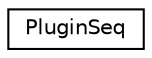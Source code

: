 digraph G
{
  edge [fontname="Helvetica",fontsize="10",labelfontname="Helvetica",labelfontsize="10"];
  node [fontname="Helvetica",fontsize="10",shape=record];
  rankdir=LR;
  Node1 [label="PluginSeq",height=0.2,width=0.4,color="black", fillcolor="white", style="filled",URL="$d2/d47/structPluginSeq.html"];
}
